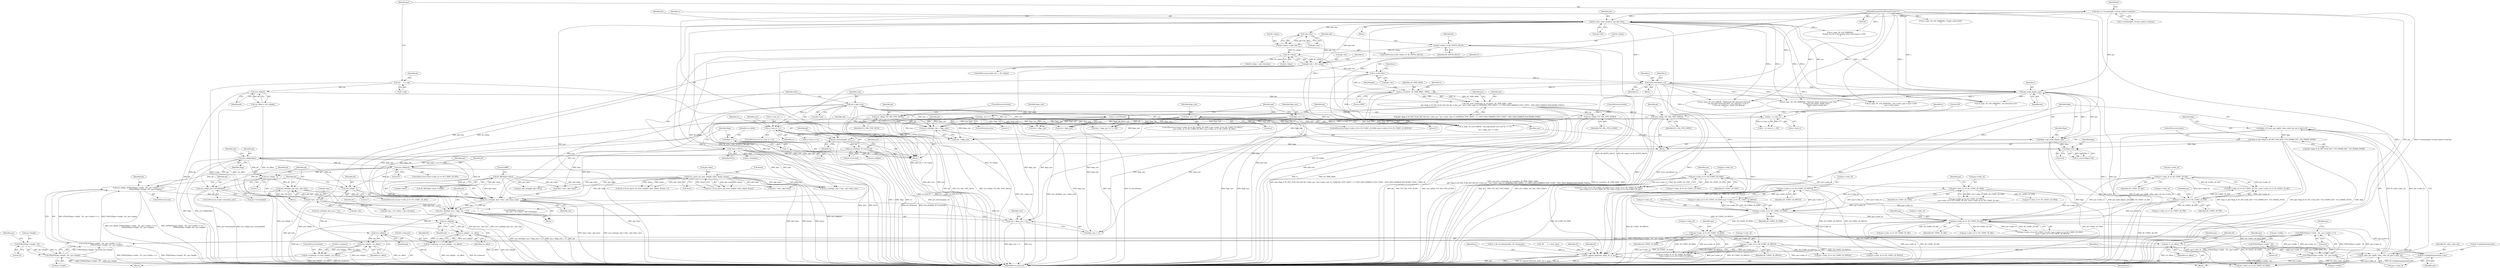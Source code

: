 digraph "0_FFmpeg_6b67d7f05918f7a1ee8fc6ff21355d7e8736aa10@API" {
"1000811" [label="(Call,avio_write(pb, data ? data : pkt->data, size))"];
"1000715" [label="(Call,avio_w8(pb,flags))"];
"1000601" [label="(Call,avio_wb24(pb, flv->reserved))"];
"1000598" [label="(Call,put_timestamp(pb, ts))"];
"1000593" [label="(Call,avio_wb24(pb, size + flags_size))"];
"1000411" [label="(Call,avio_w8(pb, FLV_TAG_TYPE_VIDEO))"];
"1000380" [label="(Call,avio_write_marker(pb, av_rescale(ts, AV_TIME_BASE, 1000),\n                      pkt->flags & AV_PKT_FLAG_KEY && (flv->video_par ? par->codec_type == AVMEDIA_TYPE_VIDEO : 1) ? AVIO_DATA_MARKER_SYNC_POINT : AVIO_DATA_MARKER_BOUNDARY_POINT))"];
"1000167" [label="(Call,avio_tell(pb))"];
"1000111" [label="(Call,*pb      = s->pb)"];
"1000382" [label="(Call,av_rescale(ts, AV_TIME_BASE, 1000))"];
"1000360" [label="(Call,ts = pkt->dts)"];
"1000344" [label="(Call,pkt->dts < -flv->delay)"];
"1000323" [label="(Call,flv_write_codec_header(s, par, pkt->dts))"];
"1000107" [label="(MethodParameterIn,AVFormatContext *s)"];
"1000117" [label="(Call,*par = s->streams[pkt->stream_index]->codecpar)"];
"1000339" [label="(Call,-pkt->dts)"];
"1000348" [label="(Call,-flv->delay)"];
"1000330" [label="(Call,flv->delay == AV_NOPTS_VALUE)"];
"1000335" [label="(Call,flv->delay = -pkt->dts)"];
"1000372" [label="(Call,write_metadata(s, ts))"];
"1000446" [label="(Call,avio_w8(pb, FLV_TAG_TYPE_META))"];
"1000440" [label="(Call,avio_w8(pb, FLV_TAG_TYPE_AUDIO))"];
"1000148" [label="(Call,size = pkt->size)"];
"1000438" [label="(Call,av_assert0(size))"];
"1000232" [label="(Call,flags_size = 1)"];
"1000228" [label="(Call,flags_size = 5)"];
"1000212" [label="(Call,flags_size = 2)"];
"1000561" [label="(Call,sc->last_ts < ts)"];
"1000550" [label="(Call,ts - sc->last_ts)"];
"1000712" [label="(Call,flags>=0)"];
"1000158" [label="(Call,flags = -1)"];
"1000160" [label="(Call,-1)"];
"1000433" [label="(Call,flags = get_audio_flags(s, par))"];
"1000435" [label="(Call,get_audio_flags(s, par))"];
"1000421" [label="(Call,flags |= pkt->flags & AV_PKT_FLAG_KEY ? FLV_FRAME_KEY : FLV_FRAME_INTER)"];
"1000414" [label="(Call,flags = ff_codec_get_tag(flv_video_codec_ids, par->codec_id))"];
"1000416" [label="(Call,ff_codec_get_tag(flv_video_codec_ids, par->codec_id))"];
"1000237" [label="(Call,par->codec_id == AV_CODEC_ID_AAC)"];
"1000218" [label="(Call,par->codec_id == AV_CODEC_ID_H264)"];
"1000207" [label="(Call,par->codec_id == AV_CODEC_ID_AAC)"];
"1000202" [label="(Call,par->codec_id == AV_CODEC_ID_VP6)"];
"1000196" [label="(Call,par->codec_id == AV_CODEC_ID_VP6A)"];
"1000190" [label="(Call,par->codec_id == AV_CODEC_ID_VP6F)"];
"1000223" [label="(Call,par->codec_id == AV_CODEC_ID_MPEG4)"];
"1000243" [label="(Call,par->codec_id == AV_CODEC_ID_H264)"];
"1000248" [label="(Call,par->codec_id == AV_CODEC_ID_MPEG4)"];
"1000802" [label="(Call,avio_wb24(pb, pkt->pts - pkt->dts))"];
"1000799" [label="(Call,avio_w8(pb, 1))"];
"1000724" [label="(Call,avio_w8(pb,0))"];
"1000804" [label="(Call,pkt->pts - pkt->dts)"];
"1000782" [label="(Call,avio_w8(pb, 1))"];
"1000744" [label="(Call,avio_w8(pb, par->extradata[0]))"];
"1000752" [label="(Call,avio_w8(pb, ((FFALIGN(par->width,  16) - par->width) << 4) |\n                             (FFALIGN(par->height, 16) - par->height)))"];
"1000754" [label="(Call,((FFALIGN(par->width,  16) - par->width) << 4) |\n                             (FFALIGN(par->height, 16) - par->height))"];
"1000755" [label="(Call,(FFALIGN(par->width,  16) - par->width) << 4)"];
"1000756" [label="(Call,FFALIGN(par->width,  16) - par->width)"];
"1000757" [label="(Call,FFALIGN(par->width,  16))"];
"1000766" [label="(Call,FFALIGN(par->height, 16) - par->height)"];
"1000767" [label="(Call,FFALIGN(par->height, 16))"];
"1000154" [label="(Call,*data = NULL)"];
"1000513" [label="(Call,AV_RB16(pkt->data))"];
"1000486" [label="(Call,ff_avc_parse_nal_units_buf(pkt->data, &data, &size))"];
"1000820" [label="(Call,avio_wb32(pb, size + flags_size + 11))"];
"1000864" [label="(Call,avio_tell(pb))"];
"1000863" [label="(Call,avio_tell(pb) - cur_offset)"];
"1000859" [label="(Call,flv->videosize += (avio_tell(pb) - cur_offset))"];
"1000896" [label="(Call,pos = cur_offset)"];
"1000910" [label="(Call,flv->lastkeyframelocation = pos)"];
"1000915" [label="(Call,flv_append_keyframe_info(s, flv, ts, pos))"];
"1000931" [label="(Call,avio_tell(pb))"];
"1000930" [label="(Call,avio_tell(pb) - cur_offset)"];
"1000926" [label="(Call,flv->audiosize += (avio_tell(pb) - cur_offset))"];
"1000822" [label="(Call,size + flags_size + 11)"];
"1000204" [label="(Identifier,par)"];
"1000335" [label="(Call,flv->delay = -pkt->dts)"];
"1000161" [label="(Literal,1)"];
"1000884" [label="(Block,)"];
"1000191" [label="(Call,par->codec_id)"];
"1000560" [label="(ControlStructure,if (sc->last_ts < ts))"];
"1000149" [label="(Identifier,size)"];
"1000217" [label="(Call,par->codec_id == AV_CODEC_ID_H264 || par->codec_id == AV_CODEC_ID_MPEG4)"];
"1000933" [label="(Identifier,cur_offset)"];
"1000758" [label="(Call,par->width)"];
"1000343" [label="(ControlStructure,if (pkt->dts < -flv->delay))"];
"1000756" [label="(Call,FFALIGN(par->width,  16) - par->width)"];
"1000436" [label="(Identifier,s)"];
"1000517" [label="(Literal,0xfff0)"];
"1000194" [label="(Identifier,AV_CODEC_ID_VP6F)"];
"1000765" [label="(Literal,4)"];
"1000514" [label="(Call,pkt->data)"];
"1000821" [label="(Identifier,pb)"];
"1000409" [label="(Block,)"];
"1000198" [label="(Identifier,par)"];
"1000323" [label="(Call,flv_write_codec_header(s, par, pkt->dts))"];
"1000600" [label="(Identifier,ts)"];
"1000337" [label="(Identifier,flv)"];
"1000915" [label="(Call,flv_append_keyframe_info(s, flv, ts, pos))"];
"1000384" [label="(Identifier,AV_TIME_BASE)"];
"1000150" [label="(Call,pkt->size)"];
"1000857" [label="(Block,)"];
"1000228" [label="(Call,flags_size = 5)"];
"1000362" [label="(Call,pkt->dts)"];
"1000550" [label="(Call,ts - sc->last_ts)"];
"1000768" [label="(Call,par->height)"];
"1000248" [label="(Call,par->codec_id == AV_CODEC_ID_MPEG4)"];
"1000154" [label="(Call,*data = NULL)"];
"1000373" [label="(Identifier,s)"];
"1000181" [label="(Call,av_log(s, AV_LOG_WARNING, \"Empty audio Packet\n\"))"];
"1000811" [label="(Call,avio_write(pb, data ? data : pkt->data, size))"];
"1000672" [label="(Call,avio_write(pb, data ? data : pkt->data, size))"];
"1000190" [label="(Call,par->codec_id == AV_CODEC_ID_VP6F)"];
"1000610" [label="(Identifier,par)"];
"1000863" [label="(Call,avio_tell(pb) - cur_offset)"];
"1000757" [label="(Call,FFALIGN(par->width,  16))"];
"1000119" [label="(Call,s->streams[pkt->stream_index]->codecpar)"];
"1000340" [label="(Call,pkt->dts)"];
"1000740" [label="(ControlStructure,if (par->extradata_size))"];
"1000897" [label="(Identifier,pos)"];
"1000726" [label="(Literal,0)"];
"1000802" [label="(Call,avio_wb24(pb, pkt->pts - pkt->dts))"];
"1000805" [label="(Call,pkt->pts)"];
"1000917" [label="(Identifier,flv)"];
"1000572" [label="(Call,size + flags_size >= 1<<24)"];
"1000237" [label="(Call,par->codec_id == AV_CODEC_ID_AAC)"];
"1000385" [label="(Literal,1000)"];
"1000206" [label="(Identifier,AV_CODEC_ID_VP6)"];
"1000603" [label="(Call,flv->reserved)"];
"1000573" [label="(Call,size + flags_size)"];
"1000574" [label="(Identifier,size)"];
"1000380" [label="(Call,avio_write_marker(pb, av_rescale(ts, AV_TIME_BASE, 1000),\n                      pkt->flags & AV_PKT_FLAG_KEY && (flv->video_par ? par->codec_type == AVMEDIA_TYPE_VIDEO : 1) ? AVIO_DATA_MARKER_SYNC_POINT : AVIO_DATA_MARKER_BOUNDARY_POINT))"];
"1000285" [label="(Block,)"];
"1000752" [label="(Call,avio_w8(pb, ((FFALIGN(par->width,  16) - par->width) << 4) |\n                             (FFALIGN(par->height, 16) - par->height)))"];
"1000551" [label="(Identifier,ts)"];
"1000922" [label="(Identifier,flv)"];
"1000864" [label="(Call,avio_tell(pb))"];
"1000213" [label="(Identifier,flags_size)"];
"1000931" [label="(Call,avio_tell(pb))"];
"1000869" [label="(Identifier,flv)"];
"1000238" [label="(Call,par->codec_id)"];
"1000227" [label="(Identifier,AV_CODEC_ID_MPEG4)"];
"1000381" [label="(Identifier,pb)"];
"1000448" [label="(Identifier,FLV_TAG_TYPE_META)"];
"1000783" [label="(Identifier,pb)"];
"1000165" [label="(Call,cur_offset = avio_tell(pb))"];
"1000239" [label="(Identifier,par)"];
"1000555" [label="(Literal,160)"];
"1000159" [label="(Identifier,flags)"];
"1000461" [label="(Call,par->codec_id == AV_CODEC_ID_MPEG4)"];
"1000820" [label="(Call,avio_wb32(pb, size + flags_size + 11))"];
"1000417" [label="(Identifier,flv_video_codec_ids)"];
"1000244" [label="(Call,par->codec_id)"];
"1000772" [label="(Call,par->height)"];
"1000202" [label="(Call,par->codec_id == AV_CODEC_ID_VP6)"];
"1000443" [label="(ControlStructure,break;)"];
"1000950" [label="(MethodReturn,static int)"];
"1000354" [label="(Identifier,s)"];
"1000216" [label="(ControlStructure,if (par->codec_id == AV_CODEC_ID_H264 || par->codec_id == AV_CODEC_ID_MPEG4))"];
"1000414" [label="(Call,flags = ff_codec_get_tag(flv_video_codec_ids, par->codec_id))"];
"1000431" [label="(ControlStructure,break;)"];
"1000710" [label="(Block,)"];
"1000562" [label="(Call,sc->last_ts)"];
"1000219" [label="(Call,par->codec_id)"];
"1000623" [label="(Call,avio_tell(pb))"];
"1000336" [label="(Call,flv->delay)"];
"1000156" [label="(Identifier,NULL)"];
"1000829" [label="(Identifier,flv)"];
"1000930" [label="(Call,avio_tell(pb) - cur_offset)"];
"1000334" [label="(Identifier,AV_NOPTS_VALUE)"];
"1000601" [label="(Call,avio_wb24(pb, flv->reserved))"];
"1000435" [label="(Call,get_audio_flags(s, par))"];
"1000486" [label="(Call,ff_avc_parse_nal_units_buf(pkt->data, &data, &size))"];
"1000584" [label="(Call,size + flags_size)"];
"1000224" [label="(Call,par->codec_id)"];
"1000456" [label="(Call,par->codec_id == AV_CODEC_ID_H264)"];
"1000346" [label="(Identifier,pkt)"];
"1000755" [label="(Call,(FFALIGN(par->width,  16) - par->width) << 4)"];
"1000762" [label="(Call,par->width)"];
"1000407" [label="(Identifier,par)"];
"1000422" [label="(Identifier,flags)"];
"1000441" [label="(Identifier,pb)"];
"1000207" [label="(Call,par->codec_id == AV_CODEC_ID_AAC)"];
"1000382" [label="(Call,av_rescale(ts, AV_TIME_BASE, 1000))"];
"1000754" [label="(Call,((FFALIGN(par->width,  16) - par->width) << 4) |\n                             (FFALIGN(par->height, 16) - par->height))"];
"1000914" [label="(Identifier,pos)"];
"1000440" [label="(Call,avio_w8(pb, FLV_TAG_TYPE_AUDIO))"];
"1000167" [label="(Call,avio_tell(pb))"];
"1000421" [label="(Call,flags |= pkt->flags & AV_PKT_FLAG_KEY ? FLV_FRAME_KEY : FLV_FRAME_INTER)"];
"1000188" [label="(ControlStructure,if (par->codec_id == AV_CODEC_ID_VP6F || par->codec_id == AV_CODEC_ID_VP6A ||\n         par->codec_id == AV_CODEC_ID_VP6  || par->codec_id == AV_CODEC_ID_AAC))"];
"1000565" [label="(Identifier,ts)"];
"1000345" [label="(Call,pkt->dts)"];
"1000674" [label="(Call,data ? data : pkt->data)"];
"1000918" [label="(Identifier,ts)"];
"1000926" [label="(Call,flv->audiosize += (avio_tell(pb) - cur_offset))"];
"1000415" [label="(Identifier,flags)"];
"1000593" [label="(Call,avio_wb24(pb, size + flags_size))"];
"1000423" [label="(Call,pkt->flags & AV_PKT_FLAG_KEY ? FLV_FRAME_KEY : FLV_FRAME_INTER)"];
"1000886" [label="(Call,ts = flv->acurframeindex / flv->framerate)"];
"1000860" [label="(Call,flv->videosize)"];
"1000325" [label="(Identifier,par)"];
"1000242" [label="(Call,par->codec_id == AV_CODEC_ID_H264\n            || par->codec_id == AV_CODEC_ID_MPEG4)"];
"1000761" [label="(Literal,16)"];
"1000934" [label="(ControlStructure,break;)"];
"1000711" [label="(Call,av_assert1(flags>=0))"];
"1000416" [label="(Call,ff_codec_get_tag(flv_video_codec_ids, par->codec_id))"];
"1000332" [label="(Identifier,flv)"];
"1000659" [label="(Call,put_amf_string(pb, pkt->data))"];
"1000839" [label="(Call,flv->delay + pkt->duration)"];
"1000329" [label="(ControlStructure,if (flv->delay == AV_NOPTS_VALUE))"];
"1000594" [label="(Identifier,pb)"];
"1000331" [label="(Call,flv->delay)"];
"1000230" [label="(Literal,5)"];
"1000721" [label="(Identifier,par)"];
"1000243" [label="(Call,par->codec_id == AV_CODEC_ID_H264)"];
"1000813" [label="(Call,data ? data : pkt->data)"];
"1000831" [label="(Call,FFMAX(flv->duration,\n                              pkt->pts + flv->delay + pkt->duration))"];
"1000208" [label="(Call,par->codec_id)"];
"1000166" [label="(Identifier,cur_offset)"];
"1000247" [label="(Identifier,AV_CODEC_ID_H264)"];
"1000249" [label="(Call,par->codec_id)"];
"1000492" [label="(Call,&size)"];
"1000718" [label="(ControlStructure,if (par->codec_id == AV_CODEC_ID_VP6))"];
"1000212" [label="(Call,flags_size = 2)"];
"1000568" [label="(Identifier,sc)"];
"1000196" [label="(Call,par->codec_id == AV_CODEC_ID_VP6A)"];
"1000225" [label="(Identifier,par)"];
"1000714" [label="(Literal,0)"];
"1000439" [label="(Identifier,size)"];
"1000552" [label="(Call,sc->last_ts)"];
"1000442" [label="(Identifier,FLV_TAG_TYPE_AUDIO)"];
"1000808" [label="(Call,pkt->dts)"];
"1000160" [label="(Call,-1)"];
"1000866" [label="(Identifier,cur_offset)"];
"1000538" [label="(Call,av_log(s, AV_LOG_WARNING, \"aac bitstream error\n\"))"];
"1000195" [label="(Call,par->codec_id == AV_CODEC_ID_VP6A ||\n         par->codec_id == AV_CODEC_ID_VP6  || par->codec_id == AV_CODEC_ID_AAC)"];
"1000769" [label="(Identifier,par)"];
"1000599" [label="(Identifier,pb)"];
"1000234" [label="(Literal,1)"];
"1000771" [label="(Literal,16)"];
"1000745" [label="(Identifier,pb)"];
"1000712" [label="(Call,flags>=0)"];
"1000753" [label="(Identifier,pb)"];
"1000595" [label="(Call,size + flags_size)"];
"1000218" [label="(Call,par->codec_id == AV_CODEC_ID_H264)"];
"1000223" [label="(Call,par->codec_id == AV_CODEC_ID_MPEG4)"];
"1000361" [label="(Identifier,ts)"];
"1000766" [label="(Call,FFALIGN(par->height, 16) - par->height)"];
"1000412" [label="(Identifier,pb)"];
"1000487" [label="(Call,pkt->data)"];
"1000490" [label="(Call,&data)"];
"1000339" [label="(Call,-pkt->dts)"];
"1000532" [label="(Call,av_log(s, AV_LOG_ERROR, \"Malformed AAC bitstream detected: \"\n               \"use the audio bitstream filter 'aac_adtstoasc' to fix it \"\n               \"('-bsf:a aac_adtstoasc' option with ffmpeg)\n\"))"];
"1000767" [label="(Call,FFALIGN(par->height, 16))"];
"1000782" [label="(Call,avio_w8(pb, 1))"];
"1000715" [label="(Call,avio_w8(pb,flags))"];
"1000513" [label="(Call,AV_RB16(pkt->data))"];
"1000580" [label="(Call,av_log(s, AV_LOG_ERROR, \"Too large packet with size %u >= %u\n\",\n               size + flags_size, 1<<24))"];
"1000433" [label="(Call,flags = get_audio_flags(s, par))"];
"1000250" [label="(Identifier,par)"];
"1000434" [label="(Identifier,flags)"];
"1000214" [label="(Literal,2)"];
"1000189" [label="(Call,par->codec_id == AV_CODEC_ID_VP6F || par->codec_id == AV_CODEC_ID_VP6A ||\n         par->codec_id == AV_CODEC_ID_VP6  || par->codec_id == AV_CODEC_ID_AAC)"];
"1000803" [label="(Identifier,pb)"];
"1000241" [label="(Identifier,AV_CODEC_ID_AAC)"];
"1000383" [label="(Identifier,ts)"];
"1000804" [label="(Call,pkt->pts - pkt->dts)"];
"1000330" [label="(Call,flv->delay == AV_NOPTS_VALUE)"];
"1000129" [label="(Call,*flv      = s->priv_data)"];
"1000800" [label="(Identifier,pb)"];
"1000859" [label="(Call,flv->videosize += (avio_tell(pb) - cur_offset))"];
"1000109" [label="(Block,)"];
"1000148" [label="(Call,size = pkt->size)"];
"1000437" [label="(Identifier,par)"];
"1000211" [label="(Identifier,AV_CODEC_ID_AAC)"];
"1000113" [label="(Call,s->pb)"];
"1000231" [label="(ControlStructure,else)"];
"1000927" [label="(Call,flv->audiosize)"];
"1000117" [label="(Call,*par = s->streams[pkt->stream_index]->codecpar)"];
"1000484" [label="(Call,ret = ff_avc_parse_nal_units_buf(pkt->data, &data, &size))"];
"1000374" [label="(Identifier,ts)"];
"1000368" [label="(Identifier,s)"];
"1000233" [label="(Identifier,flags_size)"];
"1000561" [label="(Call,sc->last_ts < ts)"];
"1000360" [label="(Call,ts = pkt->dts)"];
"1000725" [label="(Identifier,pb)"];
"1000598" [label="(Call,put_timestamp(pb, ts))"];
"1000566" [label="(Call,sc->last_ts = ts)"];
"1000349" [label="(Call,flv->delay)"];
"1000449" [label="(ControlStructure,break;)"];
"1000713" [label="(Identifier,flags)"];
"1000919" [label="(Identifier,pos)"];
"1000418" [label="(Call,par->codec_id)"];
"1000896" [label="(Call,pos = cur_offset)"];
"1000107" [label="(MethodParameterIn,AVFormatContext *s)"];
"1000729" [label="(Call,par->codec_id == AV_CODEC_ID_VP6F)"];
"1000793" [label="(Call,par->codec_id == AV_CODEC_ID_MPEG4)"];
"1000944" [label="(Call,av_free(data))"];
"1000232" [label="(Call,flags_size = 1)"];
"1000438" [label="(Call,av_assert0(size))"];
"1000197" [label="(Call,par->codec_id)"];
"1000763" [label="(Identifier,par)"];
"1000812" [label="(Identifier,pb)"];
"1000556" [label="(Call,av_log(s, AV_LOG_WARNING, \"Warning: Speex stream has more than \"\n                                  \"8 frames per packet. Adobe Flash \"\n                                  \"Player cannot handle this!\n\"))"];
"1000717" [label="(Identifier,flags)"];
"1000348" [label="(Call,-flv->delay)"];
"1000229" [label="(Identifier,flags_size)"];
"1000155" [label="(Identifier,data)"];
"1000203" [label="(Call,par->codec_id)"];
"1000413" [label="(Identifier,FLV_TAG_TYPE_VIDEO)"];
"1000911" [label="(Call,flv->lastkeyframelocation)"];
"1000201" [label="(Call,par->codec_id == AV_CODEC_ID_VP6  || par->codec_id == AV_CODEC_ID_AAC)"];
"1000716" [label="(Identifier,pb)"];
"1000773" [label="(Identifier,par)"];
"1000865" [label="(Identifier,pb)"];
"1000446" [label="(Call,avio_w8(pb, FLV_TAG_TYPE_META))"];
"1000916" [label="(Identifier,s)"];
"1000798" [label="(Block,)"];
"1000932" [label="(Identifier,pb)"];
"1000245" [label="(Identifier,par)"];
"1000236" [label="(Call,par->codec_id == AV_CODEC_ID_AAC || par->codec_id == AV_CODEC_ID_H264\n            || par->codec_id == AV_CODEC_ID_MPEG4)"];
"1000776" [label="(ControlStructure,if (par->codec_id == AV_CODEC_ID_AAC))"];
"1000372" [label="(Call,write_metadata(s, ts))"];
"1000734" [label="(Call,par->codec_id == AV_CODEC_ID_VP6A)"];
"1000784" [label="(Literal,1)"];
"1000353" [label="(Call,av_log(s, AV_LOG_WARNING,\n               \"Packets are not in the proper order with respect to DTS\n\"))"];
"1000483" [label="(Call,(ret = ff_avc_parse_nal_units_buf(pkt->data, &data, &size)) < 0)"];
"1000824" [label="(Call,flags_size + 11)"];
"1000112" [label="(Identifier,pb)"];
"1000390" [label="(Identifier,pkt)"];
"1000777" [label="(Call,par->codec_id == AV_CODEC_ID_AAC)"];
"1000158" [label="(Call,flags = -1)"];
"1000910" [label="(Call,flv->lastkeyframelocation = pos)"];
"1000549" [label="(Call,ts - sc->last_ts > 160)"];
"1000719" [label="(Call,par->codec_id == AV_CODEC_ID_VP6)"];
"1000200" [label="(Identifier,AV_CODEC_ID_VP6A)"];
"1000835" [label="(Call,pkt->pts + flv->delay + pkt->duration)"];
"1000209" [label="(Identifier,par)"];
"1000731" [label="(Identifier,par)"];
"1000744" [label="(Call,avio_w8(pb, par->extradata[0]))"];
"1000222" [label="(Identifier,AV_CODEC_ID_H264)"];
"1000512" [label="(Call,AV_RB16(pkt->data) & 0xfff0)"];
"1000371" [label="(Block,)"];
"1000602" [label="(Identifier,pb)"];
"1000724" [label="(Call,avio_w8(pb,0))"];
"1000751" [label="(ControlStructure,else)"];
"1000344" [label="(Call,pkt->dts < -flv->delay)"];
"1000377" [label="(Identifier,s)"];
"1000746" [label="(Call,par->extradata[0])"];
"1000704" [label="(Call,avio_wb32(pb, data_size + 11))"];
"1000898" [label="(Identifier,cur_offset)"];
"1000411" [label="(Call,avio_w8(pb, FLV_TAG_TYPE_VIDEO))"];
"1000386" [label="(Call,pkt->flags & AV_PKT_FLAG_KEY && (flv->video_par ? par->codec_type == AVMEDIA_TYPE_VIDEO : 1) ? AVIO_DATA_MARKER_SYNC_POINT : AVIO_DATA_MARKER_BOUNDARY_POINT)"];
"1000324" [label="(Identifier,s)"];
"1000252" [label="(Identifier,AV_CODEC_ID_MPEG4)"];
"1000130" [label="(Identifier,flv)"];
"1000447" [label="(Identifier,pb)"];
"1000799" [label="(Call,avio_w8(pb, 1))"];
"1000823" [label="(Identifier,size)"];
"1000901" [label="(Identifier,flv)"];
"1000822" [label="(Call,size + flags_size + 11)"];
"1000819" [label="(Identifier,size)"];
"1000111" [label="(Call,*pb      = s->pb)"];
"1000168" [label="(Identifier,pb)"];
"1000500" [label="(Call,par->codec_id == AV_CODEC_ID_AAC)"];
"1000118" [label="(Identifier,par)"];
"1000801" [label="(Literal,1)"];
"1000936" [label="(Call,av_log(s, AV_LOG_WARNING, \"par->codec_type is type = [%d]\n\", par->codec_type))"];
"1000326" [label="(Call,pkt->dts)"];
"1000811" -> "1000710"  [label="AST: "];
"1000811" -> "1000819"  [label="CFG: "];
"1000812" -> "1000811"  [label="AST: "];
"1000813" -> "1000811"  [label="AST: "];
"1000819" -> "1000811"  [label="AST: "];
"1000821" -> "1000811"  [label="CFG: "];
"1000811" -> "1000950"  [label="DDG: data ? data : pkt->data"];
"1000811" -> "1000950"  [label="DDG: avio_write(pb, data ? data : pkt->data, size)"];
"1000715" -> "1000811"  [label="DDG: pb"];
"1000802" -> "1000811"  [label="DDG: pb"];
"1000782" -> "1000811"  [label="DDG: pb"];
"1000724" -> "1000811"  [label="DDG: pb"];
"1000744" -> "1000811"  [label="DDG: pb"];
"1000752" -> "1000811"  [label="DDG: pb"];
"1000154" -> "1000811"  [label="DDG: data"];
"1000513" -> "1000811"  [label="DDG: pkt->data"];
"1000486" -> "1000811"  [label="DDG: pkt->data"];
"1000148" -> "1000811"  [label="DDG: size"];
"1000438" -> "1000811"  [label="DDG: size"];
"1000811" -> "1000820"  [label="DDG: pb"];
"1000811" -> "1000820"  [label="DDG: size"];
"1000811" -> "1000822"  [label="DDG: size"];
"1000715" -> "1000710"  [label="AST: "];
"1000715" -> "1000717"  [label="CFG: "];
"1000716" -> "1000715"  [label="AST: "];
"1000717" -> "1000715"  [label="AST: "];
"1000721" -> "1000715"  [label="CFG: "];
"1000715" -> "1000950"  [label="DDG: avio_w8(pb,flags)"];
"1000715" -> "1000950"  [label="DDG: flags"];
"1000601" -> "1000715"  [label="DDG: pb"];
"1000712" -> "1000715"  [label="DDG: flags"];
"1000715" -> "1000724"  [label="DDG: pb"];
"1000715" -> "1000744"  [label="DDG: pb"];
"1000715" -> "1000752"  [label="DDG: pb"];
"1000715" -> "1000782"  [label="DDG: pb"];
"1000715" -> "1000799"  [label="DDG: pb"];
"1000601" -> "1000109"  [label="AST: "];
"1000601" -> "1000603"  [label="CFG: "];
"1000602" -> "1000601"  [label="AST: "];
"1000603" -> "1000601"  [label="AST: "];
"1000610" -> "1000601"  [label="CFG: "];
"1000601" -> "1000950"  [label="DDG: flv->reserved"];
"1000601" -> "1000950"  [label="DDG: avio_wb24(pb, flv->reserved)"];
"1000598" -> "1000601"  [label="DDG: pb"];
"1000601" -> "1000623"  [label="DDG: pb"];
"1000598" -> "1000109"  [label="AST: "];
"1000598" -> "1000600"  [label="CFG: "];
"1000599" -> "1000598"  [label="AST: "];
"1000600" -> "1000598"  [label="AST: "];
"1000602" -> "1000598"  [label="CFG: "];
"1000598" -> "1000950"  [label="DDG: put_timestamp(pb, ts)"];
"1000598" -> "1000950"  [label="DDG: ts"];
"1000593" -> "1000598"  [label="DDG: pb"];
"1000561" -> "1000598"  [label="DDG: ts"];
"1000593" -> "1000109"  [label="AST: "];
"1000593" -> "1000595"  [label="CFG: "];
"1000594" -> "1000593"  [label="AST: "];
"1000595" -> "1000593"  [label="AST: "];
"1000599" -> "1000593"  [label="CFG: "];
"1000593" -> "1000950"  [label="DDG: size + flags_size"];
"1000593" -> "1000950"  [label="DDG: avio_wb24(pb, size + flags_size)"];
"1000411" -> "1000593"  [label="DDG: pb"];
"1000446" -> "1000593"  [label="DDG: pb"];
"1000440" -> "1000593"  [label="DDG: pb"];
"1000148" -> "1000593"  [label="DDG: size"];
"1000438" -> "1000593"  [label="DDG: size"];
"1000232" -> "1000593"  [label="DDG: flags_size"];
"1000228" -> "1000593"  [label="DDG: flags_size"];
"1000212" -> "1000593"  [label="DDG: flags_size"];
"1000411" -> "1000409"  [label="AST: "];
"1000411" -> "1000413"  [label="CFG: "];
"1000412" -> "1000411"  [label="AST: "];
"1000413" -> "1000411"  [label="AST: "];
"1000415" -> "1000411"  [label="CFG: "];
"1000411" -> "1000950"  [label="DDG: avio_w8(pb, FLV_TAG_TYPE_VIDEO)"];
"1000411" -> "1000950"  [label="DDG: pb"];
"1000411" -> "1000950"  [label="DDG: FLV_TAG_TYPE_VIDEO"];
"1000380" -> "1000411"  [label="DDG: pb"];
"1000380" -> "1000109"  [label="AST: "];
"1000380" -> "1000386"  [label="CFG: "];
"1000381" -> "1000380"  [label="AST: "];
"1000382" -> "1000380"  [label="AST: "];
"1000386" -> "1000380"  [label="AST: "];
"1000407" -> "1000380"  [label="CFG: "];
"1000380" -> "1000950"  [label="DDG: avio_write_marker(pb, av_rescale(ts, AV_TIME_BASE, 1000),\n                      pkt->flags & AV_PKT_FLAG_KEY && (flv->video_par ? par->codec_type == AVMEDIA_TYPE_VIDEO : 1) ? AVIO_DATA_MARKER_SYNC_POINT : AVIO_DATA_MARKER_BOUNDARY_POINT)"];
"1000380" -> "1000950"  [label="DDG: av_rescale(ts, AV_TIME_BASE, 1000)"];
"1000380" -> "1000950"  [label="DDG: pkt->flags & AV_PKT_FLAG_KEY && (flv->video_par ? par->codec_type == AVMEDIA_TYPE_VIDEO : 1) ? AVIO_DATA_MARKER_SYNC_POINT : AVIO_DATA_MARKER_BOUNDARY_POINT"];
"1000380" -> "1000950"  [label="DDG: pb"];
"1000167" -> "1000380"  [label="DDG: pb"];
"1000382" -> "1000380"  [label="DDG: ts"];
"1000382" -> "1000380"  [label="DDG: AV_TIME_BASE"];
"1000382" -> "1000380"  [label="DDG: 1000"];
"1000380" -> "1000440"  [label="DDG: pb"];
"1000380" -> "1000446"  [label="DDG: pb"];
"1000167" -> "1000165"  [label="AST: "];
"1000167" -> "1000168"  [label="CFG: "];
"1000168" -> "1000167"  [label="AST: "];
"1000165" -> "1000167"  [label="CFG: "];
"1000167" -> "1000950"  [label="DDG: pb"];
"1000167" -> "1000165"  [label="DDG: pb"];
"1000111" -> "1000167"  [label="DDG: pb"];
"1000111" -> "1000109"  [label="AST: "];
"1000111" -> "1000113"  [label="CFG: "];
"1000112" -> "1000111"  [label="AST: "];
"1000113" -> "1000111"  [label="AST: "];
"1000118" -> "1000111"  [label="CFG: "];
"1000111" -> "1000950"  [label="DDG: s->pb"];
"1000382" -> "1000385"  [label="CFG: "];
"1000383" -> "1000382"  [label="AST: "];
"1000384" -> "1000382"  [label="AST: "];
"1000385" -> "1000382"  [label="AST: "];
"1000390" -> "1000382"  [label="CFG: "];
"1000382" -> "1000950"  [label="DDG: ts"];
"1000382" -> "1000950"  [label="DDG: AV_TIME_BASE"];
"1000360" -> "1000382"  [label="DDG: ts"];
"1000372" -> "1000382"  [label="DDG: ts"];
"1000382" -> "1000550"  [label="DDG: ts"];
"1000382" -> "1000561"  [label="DDG: ts"];
"1000360" -> "1000109"  [label="AST: "];
"1000360" -> "1000362"  [label="CFG: "];
"1000361" -> "1000360"  [label="AST: "];
"1000362" -> "1000360"  [label="AST: "];
"1000368" -> "1000360"  [label="CFG: "];
"1000360" -> "1000950"  [label="DDG: pkt->dts"];
"1000344" -> "1000360"  [label="DDG: pkt->dts"];
"1000360" -> "1000372"  [label="DDG: ts"];
"1000344" -> "1000343"  [label="AST: "];
"1000344" -> "1000348"  [label="CFG: "];
"1000345" -> "1000344"  [label="AST: "];
"1000348" -> "1000344"  [label="AST: "];
"1000354" -> "1000344"  [label="CFG: "];
"1000361" -> "1000344"  [label="CFG: "];
"1000344" -> "1000950"  [label="DDG: pkt->dts < -flv->delay"];
"1000344" -> "1000950"  [label="DDG: -flv->delay"];
"1000344" -> "1000950"  [label="DDG: pkt->dts"];
"1000323" -> "1000344"  [label="DDG: pkt->dts"];
"1000339" -> "1000344"  [label="DDG: pkt->dts"];
"1000348" -> "1000344"  [label="DDG: flv->delay"];
"1000344" -> "1000804"  [label="DDG: pkt->dts"];
"1000323" -> "1000285"  [label="AST: "];
"1000323" -> "1000326"  [label="CFG: "];
"1000324" -> "1000323"  [label="AST: "];
"1000325" -> "1000323"  [label="AST: "];
"1000326" -> "1000323"  [label="AST: "];
"1000332" -> "1000323"  [label="CFG: "];
"1000323" -> "1000950"  [label="DDG: s"];
"1000323" -> "1000950"  [label="DDG: par"];
"1000323" -> "1000950"  [label="DDG: flv_write_codec_header(s, par, pkt->dts)"];
"1000107" -> "1000323"  [label="DDG: s"];
"1000117" -> "1000323"  [label="DDG: par"];
"1000323" -> "1000339"  [label="DDG: pkt->dts"];
"1000323" -> "1000353"  [label="DDG: s"];
"1000323" -> "1000372"  [label="DDG: s"];
"1000323" -> "1000435"  [label="DDG: s"];
"1000323" -> "1000435"  [label="DDG: par"];
"1000323" -> "1000532"  [label="DDG: s"];
"1000323" -> "1000538"  [label="DDG: s"];
"1000323" -> "1000556"  [label="DDG: s"];
"1000323" -> "1000580"  [label="DDG: s"];
"1000323" -> "1000915"  [label="DDG: s"];
"1000323" -> "1000936"  [label="DDG: s"];
"1000107" -> "1000106"  [label="AST: "];
"1000107" -> "1000950"  [label="DDG: s"];
"1000107" -> "1000181"  [label="DDG: s"];
"1000107" -> "1000353"  [label="DDG: s"];
"1000107" -> "1000372"  [label="DDG: s"];
"1000107" -> "1000435"  [label="DDG: s"];
"1000107" -> "1000532"  [label="DDG: s"];
"1000107" -> "1000538"  [label="DDG: s"];
"1000107" -> "1000556"  [label="DDG: s"];
"1000107" -> "1000580"  [label="DDG: s"];
"1000107" -> "1000915"  [label="DDG: s"];
"1000107" -> "1000936"  [label="DDG: s"];
"1000117" -> "1000109"  [label="AST: "];
"1000117" -> "1000119"  [label="CFG: "];
"1000118" -> "1000117"  [label="AST: "];
"1000119" -> "1000117"  [label="AST: "];
"1000130" -> "1000117"  [label="CFG: "];
"1000117" -> "1000950"  [label="DDG: par"];
"1000117" -> "1000950"  [label="DDG: s->streams[pkt->stream_index]->codecpar"];
"1000117" -> "1000435"  [label="DDG: par"];
"1000339" -> "1000335"  [label="AST: "];
"1000339" -> "1000340"  [label="CFG: "];
"1000340" -> "1000339"  [label="AST: "];
"1000335" -> "1000339"  [label="CFG: "];
"1000339" -> "1000335"  [label="DDG: pkt->dts"];
"1000348" -> "1000349"  [label="CFG: "];
"1000349" -> "1000348"  [label="AST: "];
"1000348" -> "1000950"  [label="DDG: flv->delay"];
"1000330" -> "1000348"  [label="DDG: flv->delay"];
"1000335" -> "1000348"  [label="DDG: flv->delay"];
"1000348" -> "1000831"  [label="DDG: flv->delay"];
"1000348" -> "1000835"  [label="DDG: flv->delay"];
"1000348" -> "1000839"  [label="DDG: flv->delay"];
"1000330" -> "1000329"  [label="AST: "];
"1000330" -> "1000334"  [label="CFG: "];
"1000331" -> "1000330"  [label="AST: "];
"1000334" -> "1000330"  [label="AST: "];
"1000337" -> "1000330"  [label="CFG: "];
"1000346" -> "1000330"  [label="CFG: "];
"1000330" -> "1000950"  [label="DDG: AV_NOPTS_VALUE"];
"1000330" -> "1000950"  [label="DDG: flv->delay == AV_NOPTS_VALUE"];
"1000335" -> "1000329"  [label="AST: "];
"1000336" -> "1000335"  [label="AST: "];
"1000346" -> "1000335"  [label="CFG: "];
"1000335" -> "1000950"  [label="DDG: -pkt->dts"];
"1000372" -> "1000371"  [label="AST: "];
"1000372" -> "1000374"  [label="CFG: "];
"1000373" -> "1000372"  [label="AST: "];
"1000374" -> "1000372"  [label="AST: "];
"1000377" -> "1000372"  [label="CFG: "];
"1000372" -> "1000950"  [label="DDG: s"];
"1000372" -> "1000950"  [label="DDG: write_metadata(s, ts)"];
"1000372" -> "1000435"  [label="DDG: s"];
"1000372" -> "1000532"  [label="DDG: s"];
"1000372" -> "1000538"  [label="DDG: s"];
"1000372" -> "1000556"  [label="DDG: s"];
"1000372" -> "1000580"  [label="DDG: s"];
"1000372" -> "1000915"  [label="DDG: s"];
"1000372" -> "1000936"  [label="DDG: s"];
"1000446" -> "1000409"  [label="AST: "];
"1000446" -> "1000448"  [label="CFG: "];
"1000447" -> "1000446"  [label="AST: "];
"1000448" -> "1000446"  [label="AST: "];
"1000449" -> "1000446"  [label="CFG: "];
"1000446" -> "1000950"  [label="DDG: avio_w8(pb, FLV_TAG_TYPE_META)"];
"1000446" -> "1000950"  [label="DDG: pb"];
"1000446" -> "1000950"  [label="DDG: FLV_TAG_TYPE_META"];
"1000440" -> "1000409"  [label="AST: "];
"1000440" -> "1000442"  [label="CFG: "];
"1000441" -> "1000440"  [label="AST: "];
"1000442" -> "1000440"  [label="AST: "];
"1000443" -> "1000440"  [label="CFG: "];
"1000440" -> "1000950"  [label="DDG: FLV_TAG_TYPE_AUDIO"];
"1000440" -> "1000950"  [label="DDG: avio_w8(pb, FLV_TAG_TYPE_AUDIO)"];
"1000440" -> "1000950"  [label="DDG: pb"];
"1000148" -> "1000109"  [label="AST: "];
"1000148" -> "1000150"  [label="CFG: "];
"1000149" -> "1000148"  [label="AST: "];
"1000150" -> "1000148"  [label="AST: "];
"1000155" -> "1000148"  [label="CFG: "];
"1000148" -> "1000950"  [label="DDG: size"];
"1000148" -> "1000950"  [label="DDG: pkt->size"];
"1000148" -> "1000438"  [label="DDG: size"];
"1000148" -> "1000572"  [label="DDG: size"];
"1000148" -> "1000573"  [label="DDG: size"];
"1000148" -> "1000580"  [label="DDG: size"];
"1000148" -> "1000584"  [label="DDG: size"];
"1000148" -> "1000595"  [label="DDG: size"];
"1000148" -> "1000672"  [label="DDG: size"];
"1000438" -> "1000409"  [label="AST: "];
"1000438" -> "1000439"  [label="CFG: "];
"1000439" -> "1000438"  [label="AST: "];
"1000441" -> "1000438"  [label="CFG: "];
"1000438" -> "1000950"  [label="DDG: av_assert0(size)"];
"1000438" -> "1000950"  [label="DDG: size"];
"1000438" -> "1000572"  [label="DDG: size"];
"1000438" -> "1000573"  [label="DDG: size"];
"1000438" -> "1000580"  [label="DDG: size"];
"1000438" -> "1000584"  [label="DDG: size"];
"1000438" -> "1000595"  [label="DDG: size"];
"1000438" -> "1000672"  [label="DDG: size"];
"1000232" -> "1000231"  [label="AST: "];
"1000232" -> "1000234"  [label="CFG: "];
"1000233" -> "1000232"  [label="AST: "];
"1000234" -> "1000232"  [label="AST: "];
"1000239" -> "1000232"  [label="CFG: "];
"1000232" -> "1000950"  [label="DDG: flags_size"];
"1000232" -> "1000572"  [label="DDG: flags_size"];
"1000232" -> "1000573"  [label="DDG: flags_size"];
"1000232" -> "1000580"  [label="DDG: flags_size"];
"1000232" -> "1000584"  [label="DDG: flags_size"];
"1000232" -> "1000595"  [label="DDG: flags_size"];
"1000232" -> "1000820"  [label="DDG: flags_size"];
"1000232" -> "1000822"  [label="DDG: flags_size"];
"1000232" -> "1000824"  [label="DDG: flags_size"];
"1000228" -> "1000216"  [label="AST: "];
"1000228" -> "1000230"  [label="CFG: "];
"1000229" -> "1000228"  [label="AST: "];
"1000230" -> "1000228"  [label="AST: "];
"1000239" -> "1000228"  [label="CFG: "];
"1000228" -> "1000950"  [label="DDG: flags_size"];
"1000228" -> "1000572"  [label="DDG: flags_size"];
"1000228" -> "1000573"  [label="DDG: flags_size"];
"1000228" -> "1000580"  [label="DDG: flags_size"];
"1000228" -> "1000584"  [label="DDG: flags_size"];
"1000228" -> "1000595"  [label="DDG: flags_size"];
"1000228" -> "1000820"  [label="DDG: flags_size"];
"1000228" -> "1000822"  [label="DDG: flags_size"];
"1000228" -> "1000824"  [label="DDG: flags_size"];
"1000212" -> "1000188"  [label="AST: "];
"1000212" -> "1000214"  [label="CFG: "];
"1000213" -> "1000212"  [label="AST: "];
"1000214" -> "1000212"  [label="AST: "];
"1000239" -> "1000212"  [label="CFG: "];
"1000212" -> "1000950"  [label="DDG: flags_size"];
"1000212" -> "1000572"  [label="DDG: flags_size"];
"1000212" -> "1000573"  [label="DDG: flags_size"];
"1000212" -> "1000580"  [label="DDG: flags_size"];
"1000212" -> "1000584"  [label="DDG: flags_size"];
"1000212" -> "1000595"  [label="DDG: flags_size"];
"1000212" -> "1000820"  [label="DDG: flags_size"];
"1000212" -> "1000822"  [label="DDG: flags_size"];
"1000212" -> "1000824"  [label="DDG: flags_size"];
"1000561" -> "1000560"  [label="AST: "];
"1000561" -> "1000565"  [label="CFG: "];
"1000562" -> "1000561"  [label="AST: "];
"1000565" -> "1000561"  [label="AST: "];
"1000568" -> "1000561"  [label="CFG: "];
"1000574" -> "1000561"  [label="CFG: "];
"1000561" -> "1000950"  [label="DDG: sc->last_ts"];
"1000561" -> "1000950"  [label="DDG: ts"];
"1000561" -> "1000950"  [label="DDG: sc->last_ts < ts"];
"1000550" -> "1000561"  [label="DDG: sc->last_ts"];
"1000550" -> "1000561"  [label="DDG: ts"];
"1000561" -> "1000566"  [label="DDG: ts"];
"1000550" -> "1000549"  [label="AST: "];
"1000550" -> "1000552"  [label="CFG: "];
"1000551" -> "1000550"  [label="AST: "];
"1000552" -> "1000550"  [label="AST: "];
"1000555" -> "1000550"  [label="CFG: "];
"1000550" -> "1000549"  [label="DDG: ts"];
"1000550" -> "1000549"  [label="DDG: sc->last_ts"];
"1000712" -> "1000711"  [label="AST: "];
"1000712" -> "1000714"  [label="CFG: "];
"1000713" -> "1000712"  [label="AST: "];
"1000714" -> "1000712"  [label="AST: "];
"1000711" -> "1000712"  [label="CFG: "];
"1000712" -> "1000711"  [label="DDG: flags"];
"1000712" -> "1000711"  [label="DDG: 0"];
"1000158" -> "1000712"  [label="DDG: flags"];
"1000433" -> "1000712"  [label="DDG: flags"];
"1000421" -> "1000712"  [label="DDG: flags"];
"1000158" -> "1000109"  [label="AST: "];
"1000158" -> "1000160"  [label="CFG: "];
"1000159" -> "1000158"  [label="AST: "];
"1000160" -> "1000158"  [label="AST: "];
"1000166" -> "1000158"  [label="CFG: "];
"1000158" -> "1000950"  [label="DDG: flags"];
"1000158" -> "1000950"  [label="DDG: -1"];
"1000160" -> "1000158"  [label="DDG: 1"];
"1000160" -> "1000161"  [label="CFG: "];
"1000161" -> "1000160"  [label="AST: "];
"1000433" -> "1000409"  [label="AST: "];
"1000433" -> "1000435"  [label="CFG: "];
"1000434" -> "1000433"  [label="AST: "];
"1000435" -> "1000433"  [label="AST: "];
"1000439" -> "1000433"  [label="CFG: "];
"1000433" -> "1000950"  [label="DDG: flags"];
"1000433" -> "1000950"  [label="DDG: get_audio_flags(s, par)"];
"1000435" -> "1000433"  [label="DDG: s"];
"1000435" -> "1000433"  [label="DDG: par"];
"1000435" -> "1000437"  [label="CFG: "];
"1000436" -> "1000435"  [label="AST: "];
"1000437" -> "1000435"  [label="AST: "];
"1000435" -> "1000950"  [label="DDG: s"];
"1000435" -> "1000950"  [label="DDG: par"];
"1000435" -> "1000532"  [label="DDG: s"];
"1000435" -> "1000538"  [label="DDG: s"];
"1000435" -> "1000556"  [label="DDG: s"];
"1000435" -> "1000580"  [label="DDG: s"];
"1000435" -> "1000915"  [label="DDG: s"];
"1000435" -> "1000936"  [label="DDG: s"];
"1000421" -> "1000409"  [label="AST: "];
"1000421" -> "1000423"  [label="CFG: "];
"1000422" -> "1000421"  [label="AST: "];
"1000423" -> "1000421"  [label="AST: "];
"1000431" -> "1000421"  [label="CFG: "];
"1000421" -> "1000950"  [label="DDG: pkt->flags & AV_PKT_FLAG_KEY ? FLV_FRAME_KEY : FLV_FRAME_INTER"];
"1000421" -> "1000950"  [label="DDG: flags"];
"1000421" -> "1000950"  [label="DDG: flags |= pkt->flags & AV_PKT_FLAG_KEY ? FLV_FRAME_KEY : FLV_FRAME_INTER"];
"1000414" -> "1000421"  [label="DDG: flags"];
"1000414" -> "1000409"  [label="AST: "];
"1000414" -> "1000416"  [label="CFG: "];
"1000415" -> "1000414"  [label="AST: "];
"1000416" -> "1000414"  [label="AST: "];
"1000422" -> "1000414"  [label="CFG: "];
"1000414" -> "1000950"  [label="DDG: ff_codec_get_tag(flv_video_codec_ids, par->codec_id)"];
"1000416" -> "1000414"  [label="DDG: flv_video_codec_ids"];
"1000416" -> "1000414"  [label="DDG: par->codec_id"];
"1000416" -> "1000418"  [label="CFG: "];
"1000417" -> "1000416"  [label="AST: "];
"1000418" -> "1000416"  [label="AST: "];
"1000416" -> "1000950"  [label="DDG: flv_video_codec_ids"];
"1000237" -> "1000416"  [label="DDG: par->codec_id"];
"1000243" -> "1000416"  [label="DDG: par->codec_id"];
"1000248" -> "1000416"  [label="DDG: par->codec_id"];
"1000416" -> "1000456"  [label="DDG: par->codec_id"];
"1000237" -> "1000236"  [label="AST: "];
"1000237" -> "1000241"  [label="CFG: "];
"1000238" -> "1000237"  [label="AST: "];
"1000241" -> "1000237"  [label="AST: "];
"1000245" -> "1000237"  [label="CFG: "];
"1000236" -> "1000237"  [label="CFG: "];
"1000237" -> "1000950"  [label="DDG: par->codec_id"];
"1000237" -> "1000950"  [label="DDG: AV_CODEC_ID_AAC"];
"1000237" -> "1000236"  [label="DDG: par->codec_id"];
"1000237" -> "1000236"  [label="DDG: AV_CODEC_ID_AAC"];
"1000218" -> "1000237"  [label="DDG: par->codec_id"];
"1000207" -> "1000237"  [label="DDG: par->codec_id"];
"1000207" -> "1000237"  [label="DDG: AV_CODEC_ID_AAC"];
"1000196" -> "1000237"  [label="DDG: par->codec_id"];
"1000223" -> "1000237"  [label="DDG: par->codec_id"];
"1000190" -> "1000237"  [label="DDG: par->codec_id"];
"1000202" -> "1000237"  [label="DDG: par->codec_id"];
"1000237" -> "1000243"  [label="DDG: par->codec_id"];
"1000237" -> "1000456"  [label="DDG: par->codec_id"];
"1000237" -> "1000500"  [label="DDG: AV_CODEC_ID_AAC"];
"1000237" -> "1000777"  [label="DDG: AV_CODEC_ID_AAC"];
"1000218" -> "1000217"  [label="AST: "];
"1000218" -> "1000222"  [label="CFG: "];
"1000219" -> "1000218"  [label="AST: "];
"1000222" -> "1000218"  [label="AST: "];
"1000225" -> "1000218"  [label="CFG: "];
"1000217" -> "1000218"  [label="CFG: "];
"1000218" -> "1000950"  [label="DDG: AV_CODEC_ID_H264"];
"1000218" -> "1000217"  [label="DDG: par->codec_id"];
"1000218" -> "1000217"  [label="DDG: AV_CODEC_ID_H264"];
"1000207" -> "1000218"  [label="DDG: par->codec_id"];
"1000196" -> "1000218"  [label="DDG: par->codec_id"];
"1000190" -> "1000218"  [label="DDG: par->codec_id"];
"1000202" -> "1000218"  [label="DDG: par->codec_id"];
"1000218" -> "1000223"  [label="DDG: par->codec_id"];
"1000218" -> "1000243"  [label="DDG: AV_CODEC_ID_H264"];
"1000218" -> "1000456"  [label="DDG: AV_CODEC_ID_H264"];
"1000207" -> "1000201"  [label="AST: "];
"1000207" -> "1000211"  [label="CFG: "];
"1000208" -> "1000207"  [label="AST: "];
"1000211" -> "1000207"  [label="AST: "];
"1000201" -> "1000207"  [label="CFG: "];
"1000207" -> "1000201"  [label="DDG: par->codec_id"];
"1000207" -> "1000201"  [label="DDG: AV_CODEC_ID_AAC"];
"1000202" -> "1000207"  [label="DDG: par->codec_id"];
"1000202" -> "1000201"  [label="AST: "];
"1000202" -> "1000206"  [label="CFG: "];
"1000203" -> "1000202"  [label="AST: "];
"1000206" -> "1000202"  [label="AST: "];
"1000209" -> "1000202"  [label="CFG: "];
"1000201" -> "1000202"  [label="CFG: "];
"1000202" -> "1000950"  [label="DDG: AV_CODEC_ID_VP6"];
"1000202" -> "1000201"  [label="DDG: par->codec_id"];
"1000202" -> "1000201"  [label="DDG: AV_CODEC_ID_VP6"];
"1000196" -> "1000202"  [label="DDG: par->codec_id"];
"1000202" -> "1000719"  [label="DDG: AV_CODEC_ID_VP6"];
"1000196" -> "1000195"  [label="AST: "];
"1000196" -> "1000200"  [label="CFG: "];
"1000197" -> "1000196"  [label="AST: "];
"1000200" -> "1000196"  [label="AST: "];
"1000204" -> "1000196"  [label="CFG: "];
"1000195" -> "1000196"  [label="CFG: "];
"1000196" -> "1000950"  [label="DDG: AV_CODEC_ID_VP6A"];
"1000196" -> "1000195"  [label="DDG: par->codec_id"];
"1000196" -> "1000195"  [label="DDG: AV_CODEC_ID_VP6A"];
"1000190" -> "1000196"  [label="DDG: par->codec_id"];
"1000196" -> "1000734"  [label="DDG: AV_CODEC_ID_VP6A"];
"1000190" -> "1000189"  [label="AST: "];
"1000190" -> "1000194"  [label="CFG: "];
"1000191" -> "1000190"  [label="AST: "];
"1000194" -> "1000190"  [label="AST: "];
"1000198" -> "1000190"  [label="CFG: "];
"1000189" -> "1000190"  [label="CFG: "];
"1000190" -> "1000950"  [label="DDG: AV_CODEC_ID_VP6F"];
"1000190" -> "1000189"  [label="DDG: par->codec_id"];
"1000190" -> "1000189"  [label="DDG: AV_CODEC_ID_VP6F"];
"1000190" -> "1000729"  [label="DDG: AV_CODEC_ID_VP6F"];
"1000223" -> "1000217"  [label="AST: "];
"1000223" -> "1000227"  [label="CFG: "];
"1000224" -> "1000223"  [label="AST: "];
"1000227" -> "1000223"  [label="AST: "];
"1000217" -> "1000223"  [label="CFG: "];
"1000223" -> "1000950"  [label="DDG: AV_CODEC_ID_MPEG4"];
"1000223" -> "1000217"  [label="DDG: par->codec_id"];
"1000223" -> "1000217"  [label="DDG: AV_CODEC_ID_MPEG4"];
"1000223" -> "1000248"  [label="DDG: AV_CODEC_ID_MPEG4"];
"1000223" -> "1000461"  [label="DDG: AV_CODEC_ID_MPEG4"];
"1000223" -> "1000793"  [label="DDG: AV_CODEC_ID_MPEG4"];
"1000243" -> "1000242"  [label="AST: "];
"1000243" -> "1000247"  [label="CFG: "];
"1000244" -> "1000243"  [label="AST: "];
"1000247" -> "1000243"  [label="AST: "];
"1000250" -> "1000243"  [label="CFG: "];
"1000242" -> "1000243"  [label="CFG: "];
"1000243" -> "1000950"  [label="DDG: par->codec_id"];
"1000243" -> "1000950"  [label="DDG: AV_CODEC_ID_H264"];
"1000243" -> "1000242"  [label="DDG: par->codec_id"];
"1000243" -> "1000242"  [label="DDG: AV_CODEC_ID_H264"];
"1000243" -> "1000248"  [label="DDG: par->codec_id"];
"1000243" -> "1000456"  [label="DDG: par->codec_id"];
"1000243" -> "1000456"  [label="DDG: AV_CODEC_ID_H264"];
"1000248" -> "1000242"  [label="AST: "];
"1000248" -> "1000252"  [label="CFG: "];
"1000249" -> "1000248"  [label="AST: "];
"1000252" -> "1000248"  [label="AST: "];
"1000242" -> "1000248"  [label="CFG: "];
"1000248" -> "1000950"  [label="DDG: AV_CODEC_ID_MPEG4"];
"1000248" -> "1000950"  [label="DDG: par->codec_id"];
"1000248" -> "1000242"  [label="DDG: par->codec_id"];
"1000248" -> "1000242"  [label="DDG: AV_CODEC_ID_MPEG4"];
"1000248" -> "1000456"  [label="DDG: par->codec_id"];
"1000248" -> "1000461"  [label="DDG: AV_CODEC_ID_MPEG4"];
"1000248" -> "1000793"  [label="DDG: AV_CODEC_ID_MPEG4"];
"1000802" -> "1000798"  [label="AST: "];
"1000802" -> "1000804"  [label="CFG: "];
"1000803" -> "1000802"  [label="AST: "];
"1000804" -> "1000802"  [label="AST: "];
"1000812" -> "1000802"  [label="CFG: "];
"1000802" -> "1000950"  [label="DDG: avio_wb24(pb, pkt->pts - pkt->dts)"];
"1000802" -> "1000950"  [label="DDG: pkt->pts - pkt->dts"];
"1000799" -> "1000802"  [label="DDG: pb"];
"1000804" -> "1000802"  [label="DDG: pkt->pts"];
"1000804" -> "1000802"  [label="DDG: pkt->dts"];
"1000799" -> "1000798"  [label="AST: "];
"1000799" -> "1000801"  [label="CFG: "];
"1000800" -> "1000799"  [label="AST: "];
"1000801" -> "1000799"  [label="AST: "];
"1000803" -> "1000799"  [label="CFG: "];
"1000799" -> "1000950"  [label="DDG: avio_w8(pb, 1)"];
"1000724" -> "1000799"  [label="DDG: pb"];
"1000724" -> "1000718"  [label="AST: "];
"1000724" -> "1000726"  [label="CFG: "];
"1000725" -> "1000724"  [label="AST: "];
"1000726" -> "1000724"  [label="AST: "];
"1000731" -> "1000724"  [label="CFG: "];
"1000724" -> "1000950"  [label="DDG: avio_w8(pb,0)"];
"1000724" -> "1000744"  [label="DDG: pb"];
"1000724" -> "1000752"  [label="DDG: pb"];
"1000724" -> "1000782"  [label="DDG: pb"];
"1000804" -> "1000808"  [label="CFG: "];
"1000805" -> "1000804"  [label="AST: "];
"1000808" -> "1000804"  [label="AST: "];
"1000804" -> "1000950"  [label="DDG: pkt->dts"];
"1000804" -> "1000831"  [label="DDG: pkt->pts"];
"1000804" -> "1000835"  [label="DDG: pkt->pts"];
"1000782" -> "1000776"  [label="AST: "];
"1000782" -> "1000784"  [label="CFG: "];
"1000783" -> "1000782"  [label="AST: "];
"1000784" -> "1000782"  [label="AST: "];
"1000812" -> "1000782"  [label="CFG: "];
"1000782" -> "1000950"  [label="DDG: avio_w8(pb, 1)"];
"1000744" -> "1000740"  [label="AST: "];
"1000744" -> "1000746"  [label="CFG: "];
"1000745" -> "1000744"  [label="AST: "];
"1000746" -> "1000744"  [label="AST: "];
"1000812" -> "1000744"  [label="CFG: "];
"1000744" -> "1000950"  [label="DDG: avio_w8(pb, par->extradata[0])"];
"1000744" -> "1000950"  [label="DDG: par->extradata[0]"];
"1000752" -> "1000751"  [label="AST: "];
"1000752" -> "1000754"  [label="CFG: "];
"1000753" -> "1000752"  [label="AST: "];
"1000754" -> "1000752"  [label="AST: "];
"1000812" -> "1000752"  [label="CFG: "];
"1000752" -> "1000950"  [label="DDG: ((FFALIGN(par->width,  16) - par->width) << 4) |\n                             (FFALIGN(par->height, 16) - par->height)"];
"1000752" -> "1000950"  [label="DDG: avio_w8(pb, ((FFALIGN(par->width,  16) - par->width) << 4) |\n                             (FFALIGN(par->height, 16) - par->height))"];
"1000754" -> "1000752"  [label="DDG: (FFALIGN(par->width,  16) - par->width) << 4"];
"1000754" -> "1000752"  [label="DDG: FFALIGN(par->height, 16) - par->height"];
"1000754" -> "1000766"  [label="CFG: "];
"1000755" -> "1000754"  [label="AST: "];
"1000766" -> "1000754"  [label="AST: "];
"1000754" -> "1000950"  [label="DDG: (FFALIGN(par->width,  16) - par->width) << 4"];
"1000754" -> "1000950"  [label="DDG: FFALIGN(par->height, 16) - par->height"];
"1000755" -> "1000754"  [label="DDG: FFALIGN(par->width,  16) - par->width"];
"1000755" -> "1000754"  [label="DDG: 4"];
"1000766" -> "1000754"  [label="DDG: FFALIGN(par->height, 16)"];
"1000766" -> "1000754"  [label="DDG: par->height"];
"1000755" -> "1000765"  [label="CFG: "];
"1000756" -> "1000755"  [label="AST: "];
"1000765" -> "1000755"  [label="AST: "];
"1000769" -> "1000755"  [label="CFG: "];
"1000755" -> "1000950"  [label="DDG: FFALIGN(par->width,  16) - par->width"];
"1000756" -> "1000755"  [label="DDG: FFALIGN(par->width,  16)"];
"1000756" -> "1000755"  [label="DDG: par->width"];
"1000756" -> "1000762"  [label="CFG: "];
"1000757" -> "1000756"  [label="AST: "];
"1000762" -> "1000756"  [label="AST: "];
"1000765" -> "1000756"  [label="CFG: "];
"1000756" -> "1000950"  [label="DDG: FFALIGN(par->width,  16)"];
"1000756" -> "1000950"  [label="DDG: par->width"];
"1000757" -> "1000756"  [label="DDG: par->width"];
"1000757" -> "1000756"  [label="DDG: 16"];
"1000757" -> "1000761"  [label="CFG: "];
"1000758" -> "1000757"  [label="AST: "];
"1000761" -> "1000757"  [label="AST: "];
"1000763" -> "1000757"  [label="CFG: "];
"1000766" -> "1000772"  [label="CFG: "];
"1000767" -> "1000766"  [label="AST: "];
"1000772" -> "1000766"  [label="AST: "];
"1000766" -> "1000950"  [label="DDG: FFALIGN(par->height, 16)"];
"1000766" -> "1000950"  [label="DDG: par->height"];
"1000767" -> "1000766"  [label="DDG: par->height"];
"1000767" -> "1000766"  [label="DDG: 16"];
"1000767" -> "1000771"  [label="CFG: "];
"1000768" -> "1000767"  [label="AST: "];
"1000771" -> "1000767"  [label="AST: "];
"1000773" -> "1000767"  [label="CFG: "];
"1000154" -> "1000109"  [label="AST: "];
"1000154" -> "1000156"  [label="CFG: "];
"1000155" -> "1000154"  [label="AST: "];
"1000156" -> "1000154"  [label="AST: "];
"1000159" -> "1000154"  [label="CFG: "];
"1000154" -> "1000950"  [label="DDG: data"];
"1000154" -> "1000950"  [label="DDG: NULL"];
"1000154" -> "1000672"  [label="DDG: data"];
"1000154" -> "1000674"  [label="DDG: data"];
"1000154" -> "1000813"  [label="DDG: data"];
"1000154" -> "1000944"  [label="DDG: data"];
"1000513" -> "1000512"  [label="AST: "];
"1000513" -> "1000514"  [label="CFG: "];
"1000514" -> "1000513"  [label="AST: "];
"1000517" -> "1000513"  [label="CFG: "];
"1000513" -> "1000950"  [label="DDG: pkt->data"];
"1000513" -> "1000512"  [label="DDG: pkt->data"];
"1000513" -> "1000659"  [label="DDG: pkt->data"];
"1000513" -> "1000672"  [label="DDG: pkt->data"];
"1000513" -> "1000674"  [label="DDG: pkt->data"];
"1000513" -> "1000813"  [label="DDG: pkt->data"];
"1000486" -> "1000484"  [label="AST: "];
"1000486" -> "1000492"  [label="CFG: "];
"1000487" -> "1000486"  [label="AST: "];
"1000490" -> "1000486"  [label="AST: "];
"1000492" -> "1000486"  [label="AST: "];
"1000484" -> "1000486"  [label="CFG: "];
"1000486" -> "1000950"  [label="DDG: &data"];
"1000486" -> "1000950"  [label="DDG: &size"];
"1000486" -> "1000950"  [label="DDG: pkt->data"];
"1000486" -> "1000483"  [label="DDG: pkt->data"];
"1000486" -> "1000483"  [label="DDG: &data"];
"1000486" -> "1000483"  [label="DDG: &size"];
"1000486" -> "1000484"  [label="DDG: pkt->data"];
"1000486" -> "1000484"  [label="DDG: &data"];
"1000486" -> "1000484"  [label="DDG: &size"];
"1000486" -> "1000659"  [label="DDG: pkt->data"];
"1000486" -> "1000672"  [label="DDG: pkt->data"];
"1000486" -> "1000674"  [label="DDG: pkt->data"];
"1000486" -> "1000813"  [label="DDG: pkt->data"];
"1000820" -> "1000710"  [label="AST: "];
"1000820" -> "1000822"  [label="CFG: "];
"1000821" -> "1000820"  [label="AST: "];
"1000822" -> "1000820"  [label="AST: "];
"1000829" -> "1000820"  [label="CFG: "];
"1000820" -> "1000950"  [label="DDG: avio_wb32(pb, size + flags_size + 11)"];
"1000820" -> "1000950"  [label="DDG: size + flags_size + 11"];
"1000820" -> "1000950"  [label="DDG: pb"];
"1000820" -> "1000864"  [label="DDG: pb"];
"1000820" -> "1000931"  [label="DDG: pb"];
"1000864" -> "1000863"  [label="AST: "];
"1000864" -> "1000865"  [label="CFG: "];
"1000865" -> "1000864"  [label="AST: "];
"1000866" -> "1000864"  [label="CFG: "];
"1000864" -> "1000950"  [label="DDG: pb"];
"1000864" -> "1000863"  [label="DDG: pb"];
"1000704" -> "1000864"  [label="DDG: pb"];
"1000863" -> "1000859"  [label="AST: "];
"1000863" -> "1000866"  [label="CFG: "];
"1000866" -> "1000863"  [label="AST: "];
"1000859" -> "1000863"  [label="CFG: "];
"1000863" -> "1000950"  [label="DDG: cur_offset"];
"1000863" -> "1000950"  [label="DDG: avio_tell(pb)"];
"1000863" -> "1000859"  [label="DDG: avio_tell(pb)"];
"1000863" -> "1000859"  [label="DDG: cur_offset"];
"1000165" -> "1000863"  [label="DDG: cur_offset"];
"1000863" -> "1000896"  [label="DDG: cur_offset"];
"1000859" -> "1000857"  [label="AST: "];
"1000860" -> "1000859"  [label="AST: "];
"1000869" -> "1000859"  [label="CFG: "];
"1000859" -> "1000950"  [label="DDG: flv->videosize"];
"1000859" -> "1000950"  [label="DDG: avio_tell(pb) - cur_offset"];
"1000896" -> "1000884"  [label="AST: "];
"1000896" -> "1000898"  [label="CFG: "];
"1000897" -> "1000896"  [label="AST: "];
"1000898" -> "1000896"  [label="AST: "];
"1000901" -> "1000896"  [label="CFG: "];
"1000896" -> "1000950"  [label="DDG: cur_offset"];
"1000896" -> "1000910"  [label="DDG: pos"];
"1000896" -> "1000915"  [label="DDG: pos"];
"1000910" -> "1000884"  [label="AST: "];
"1000910" -> "1000914"  [label="CFG: "];
"1000911" -> "1000910"  [label="AST: "];
"1000914" -> "1000910"  [label="AST: "];
"1000916" -> "1000910"  [label="CFG: "];
"1000910" -> "1000950"  [label="DDG: flv->lastkeyframelocation"];
"1000915" -> "1000884"  [label="AST: "];
"1000915" -> "1000919"  [label="CFG: "];
"1000916" -> "1000915"  [label="AST: "];
"1000917" -> "1000915"  [label="AST: "];
"1000918" -> "1000915"  [label="AST: "];
"1000919" -> "1000915"  [label="AST: "];
"1000922" -> "1000915"  [label="CFG: "];
"1000915" -> "1000950"  [label="DDG: ts"];
"1000915" -> "1000950"  [label="DDG: pos"];
"1000915" -> "1000950"  [label="DDG: s"];
"1000915" -> "1000950"  [label="DDG: flv_append_keyframe_info(s, flv, ts, pos)"];
"1000915" -> "1000950"  [label="DDG: flv"];
"1000556" -> "1000915"  [label="DDG: s"];
"1000538" -> "1000915"  [label="DDG: s"];
"1000129" -> "1000915"  [label="DDG: flv"];
"1000886" -> "1000915"  [label="DDG: ts"];
"1000931" -> "1000930"  [label="AST: "];
"1000931" -> "1000932"  [label="CFG: "];
"1000932" -> "1000931"  [label="AST: "];
"1000933" -> "1000931"  [label="CFG: "];
"1000931" -> "1000950"  [label="DDG: pb"];
"1000931" -> "1000930"  [label="DDG: pb"];
"1000704" -> "1000931"  [label="DDG: pb"];
"1000930" -> "1000926"  [label="AST: "];
"1000930" -> "1000933"  [label="CFG: "];
"1000933" -> "1000930"  [label="AST: "];
"1000926" -> "1000930"  [label="CFG: "];
"1000930" -> "1000950"  [label="DDG: cur_offset"];
"1000930" -> "1000950"  [label="DDG: avio_tell(pb)"];
"1000930" -> "1000926"  [label="DDG: avio_tell(pb)"];
"1000930" -> "1000926"  [label="DDG: cur_offset"];
"1000165" -> "1000930"  [label="DDG: cur_offset"];
"1000926" -> "1000857"  [label="AST: "];
"1000927" -> "1000926"  [label="AST: "];
"1000934" -> "1000926"  [label="CFG: "];
"1000926" -> "1000950"  [label="DDG: flv->audiosize"];
"1000926" -> "1000950"  [label="DDG: avio_tell(pb) - cur_offset"];
"1000822" -> "1000824"  [label="CFG: "];
"1000823" -> "1000822"  [label="AST: "];
"1000824" -> "1000822"  [label="AST: "];
"1000822" -> "1000950"  [label="DDG: flags_size + 11"];
"1000822" -> "1000950"  [label="DDG: size"];
}
